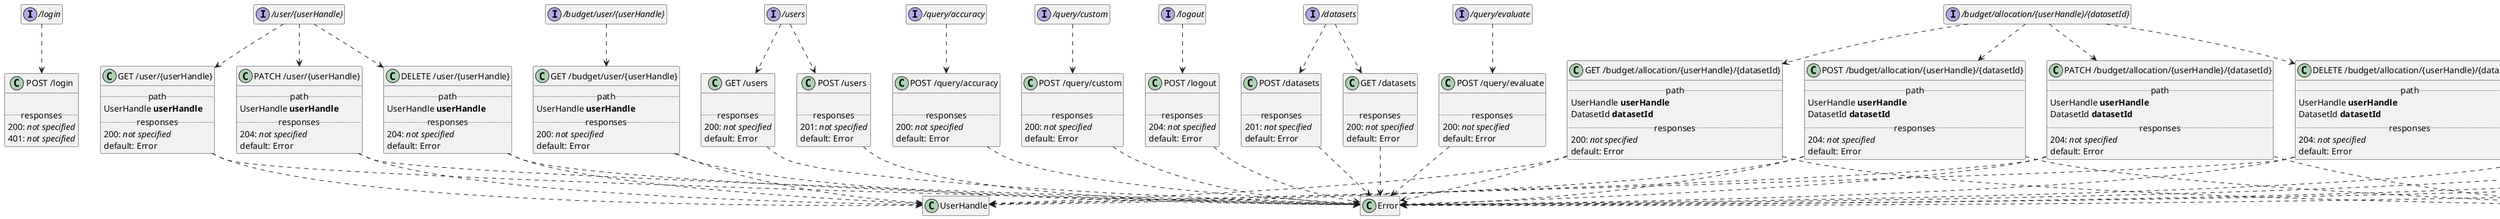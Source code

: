 @startuml
hide empty members
set namespaceSeparator none

interface "/login" {
}

class "POST /login" {

.. responses ..
200: {field} <i>not specified</i> 
401: {field} <i>not specified</i> 
}



"/login" ..> "POST /login"



interface "/logout" {
}

class "POST /logout" {

.. responses ..
204: {field} <i>not specified</i> 
default: {field} Error 
}

"POST /logout" ..> Error

"/logout" ..> "POST /logout"



interface "/users" {
}

class "GET /users" {

.. responses ..
200: {field} <i>not specified</i> 
default: {field} Error 
}

"GET /users" ..> Error

class "POST /users" {

.. responses ..
201: {field} <i>not specified</i> 
default: {field} Error 
}

"POST /users" ..> Error

"/users" ..> "GET /users"
"/users" ..> "POST /users"



interface "/user/{userHandle}" {
}

class "GET /user/{userHandle}" {
.. path ..
{field} UserHandle <b>userHandle</b>
.. responses ..
200: {field} <i>not specified</i> 
default: {field} Error 
}

"GET /user/{userHandle}" ..> UserHandle
"GET /user/{userHandle}" ..> Error

class "PATCH /user/{userHandle}" {
.. path ..
{field} UserHandle <b>userHandle</b>
.. responses ..
204: {field} <i>not specified</i> 
default: {field} Error 
}

"PATCH /user/{userHandle}" ..> UserHandle
"PATCH /user/{userHandle}" ..> Error

class "DELETE /user/{userHandle}" {
.. path ..
{field} UserHandle <b>userHandle</b>
.. responses ..
204: {field} <i>not specified</i> 
default: {field} Error 
}

"DELETE /user/{userHandle}" ..> Error
"DELETE /user/{userHandle}" ..> UserHandle

"/user/{userHandle}" ..> "DELETE /user/{userHandle}"
"/user/{userHandle}" ..> "GET /user/{userHandle}"
"/user/{userHandle}" ..> "PATCH /user/{userHandle}"



interface "/datasets" {
}

class "GET /datasets" {

.. responses ..
200: {field} <i>not specified</i> 
default: {field} Error 
}

"GET /datasets" ..> Error

class "POST /datasets" {

.. responses ..
201: {field} <i>not specified</i> 
default: {field} Error 
}

"POST /datasets" ..> Error

"/datasets" ..> "GET /datasets"
"/datasets" ..> "POST /datasets"



interface "/dataset/{datasetId}" {
}

class "GET /dataset/{datasetId}" {
.. path ..
{field} DatasetId <b>datasetId</b>
.. responses ..
200: {field} <i>not specified</i> 
default: {field} Error 
}

"GET /dataset/{datasetId}" ..> Error
"GET /dataset/{datasetId}" ..> DatasetId

class "PATCH /dataset/{datasetId}" {
.. path ..
{field} DatasetId <b>datasetId</b>
.. responses ..
204: {field} <i>not specified</i> 
default: {field} Error 
}

"PATCH /dataset/{datasetId}" ..> Error
"PATCH /dataset/{datasetId}" ..> DatasetId

class "DELETE /dataset/{datasetId}" {
.. path ..
{field} DatasetId <b>datasetId</b>
.. responses ..
204: {field} <i>not specified</i> 
default: {field} Error 
}

"DELETE /dataset/{datasetId}" ..> DatasetId
"DELETE /dataset/{datasetId}" ..> Error

"/dataset/{datasetId}" ..> "DELETE /dataset/{datasetId}"
"/dataset/{datasetId}" ..> "GET /dataset/{datasetId}"
"/dataset/{datasetId}" ..> "PATCH /dataset/{datasetId}"



interface "/dataset/{datasetId}/upload" {
}

class "POST /dataset/{datasetId}/upload" {
.. path ..
{field} DatasetId <b>datasetId</b>
.. responses ..
204: {field} <i>not specified</i> 
default: {field} Error 
}

"POST /dataset/{datasetId}/upload" ..> Error
"POST /dataset/{datasetId}/upload" ..> DatasetId

"/dataset/{datasetId}/upload" ..> "POST /dataset/{datasetId}/upload"



interface "/budget/user/{userHandle}" {
}

class "GET /budget/user/{userHandle}" {
.. path ..
{field} UserHandle <b>userHandle</b>
.. responses ..
200: {field} <i>not specified</i> 
default: {field} Error 
}

"GET /budget/user/{userHandle}" ..> Error
"GET /budget/user/{userHandle}" ..> UserHandle

"/budget/user/{userHandle}" ..> "GET /budget/user/{userHandle}"



interface "/budget/dataset/{datasetId}" {
}

class "GET /budget/dataset/{datasetId}" {
.. path ..
{field} DatasetId <b>datasetId</b>
.. responses ..
200: {field} <i>not specified</i> 
default: {field} Error 
}

"GET /budget/dataset/{datasetId}" ..> DatasetId
"GET /budget/dataset/{datasetId}" ..> Error

"/budget/dataset/{datasetId}" ..> "GET /budget/dataset/{datasetId}"



interface "/budget/allocation/{userHandle}/{datasetId}" {
}

class "GET /budget/allocation/{userHandle}/{datasetId}" {
.. path ..
{field} UserHandle <b>userHandle</b>
{field} DatasetId <b>datasetId</b>
.. responses ..
200: {field} <i>not specified</i> 
default: {field} Error 
}

"GET /budget/allocation/{userHandle}/{datasetId}" ..> DatasetId
"GET /budget/allocation/{userHandle}/{datasetId}" ..> UserHandle
"GET /budget/allocation/{userHandle}/{datasetId}" ..> Error

class "POST /budget/allocation/{userHandle}/{datasetId}" {
.. path ..
{field} UserHandle <b>userHandle</b>
{field} DatasetId <b>datasetId</b>
.. responses ..
204: {field} <i>not specified</i> 
default: {field} Error 
}

"POST /budget/allocation/{userHandle}/{datasetId}" ..> DatasetId
"POST /budget/allocation/{userHandle}/{datasetId}" ..> UserHandle
"POST /budget/allocation/{userHandle}/{datasetId}" ..> Error

class "PATCH /budget/allocation/{userHandle}/{datasetId}" {
.. path ..
{field} UserHandle <b>userHandle</b>
{field} DatasetId <b>datasetId</b>
.. responses ..
204: {field} <i>not specified</i> 
default: {field} Error 
}

"PATCH /budget/allocation/{userHandle}/{datasetId}" ..> Error
"PATCH /budget/allocation/{userHandle}/{datasetId}" ..> DatasetId
"PATCH /budget/allocation/{userHandle}/{datasetId}" ..> UserHandle

class "DELETE /budget/allocation/{userHandle}/{datasetId}" {
.. path ..
{field} UserHandle <b>userHandle</b>
{field} DatasetId <b>datasetId</b>
.. responses ..
204: {field} <i>not specified</i> 
default: {field} Error 
}

"DELETE /budget/allocation/{userHandle}/{datasetId}" ..> UserHandle
"DELETE /budget/allocation/{userHandle}/{datasetId}" ..> Error
"DELETE /budget/allocation/{userHandle}/{datasetId}" ..> DatasetId

"/budget/allocation/{userHandle}/{datasetId}" ..> "DELETE /budget/allocation/{userHandle}/{datasetId}"
"/budget/allocation/{userHandle}/{datasetId}" ..> "GET /budget/allocation/{userHandle}/{datasetId}"
"/budget/allocation/{userHandle}/{datasetId}" ..> "PATCH /budget/allocation/{userHandle}/{datasetId}"
"/budget/allocation/{userHandle}/{datasetId}" ..> "POST /budget/allocation/{userHandle}/{datasetId}"



interface "/query/evaluate" {
}

class "POST /query/evaluate" {

.. responses ..
200: {field} <i>not specified</i> 
default: {field} Error 
}

"POST /query/evaluate" ..> Error

"/query/evaluate" ..> "POST /query/evaluate"



interface "/query/accuracy" {
}

class "POST /query/accuracy" {

.. responses ..
200: {field} <i>not specified</i> 
default: {field} Error 
}

"POST /query/accuracy" ..> Error

"/query/accuracy" ..> "POST /query/accuracy"



interface "/query/custom" {
}

class "POST /query/custom" {

.. responses ..
200: {field} <i>not specified</i> 
default: {field} Error 
}

"POST /query/custom" ..> Error

"/query/custom" ..> "POST /query/custom"



@enduml
